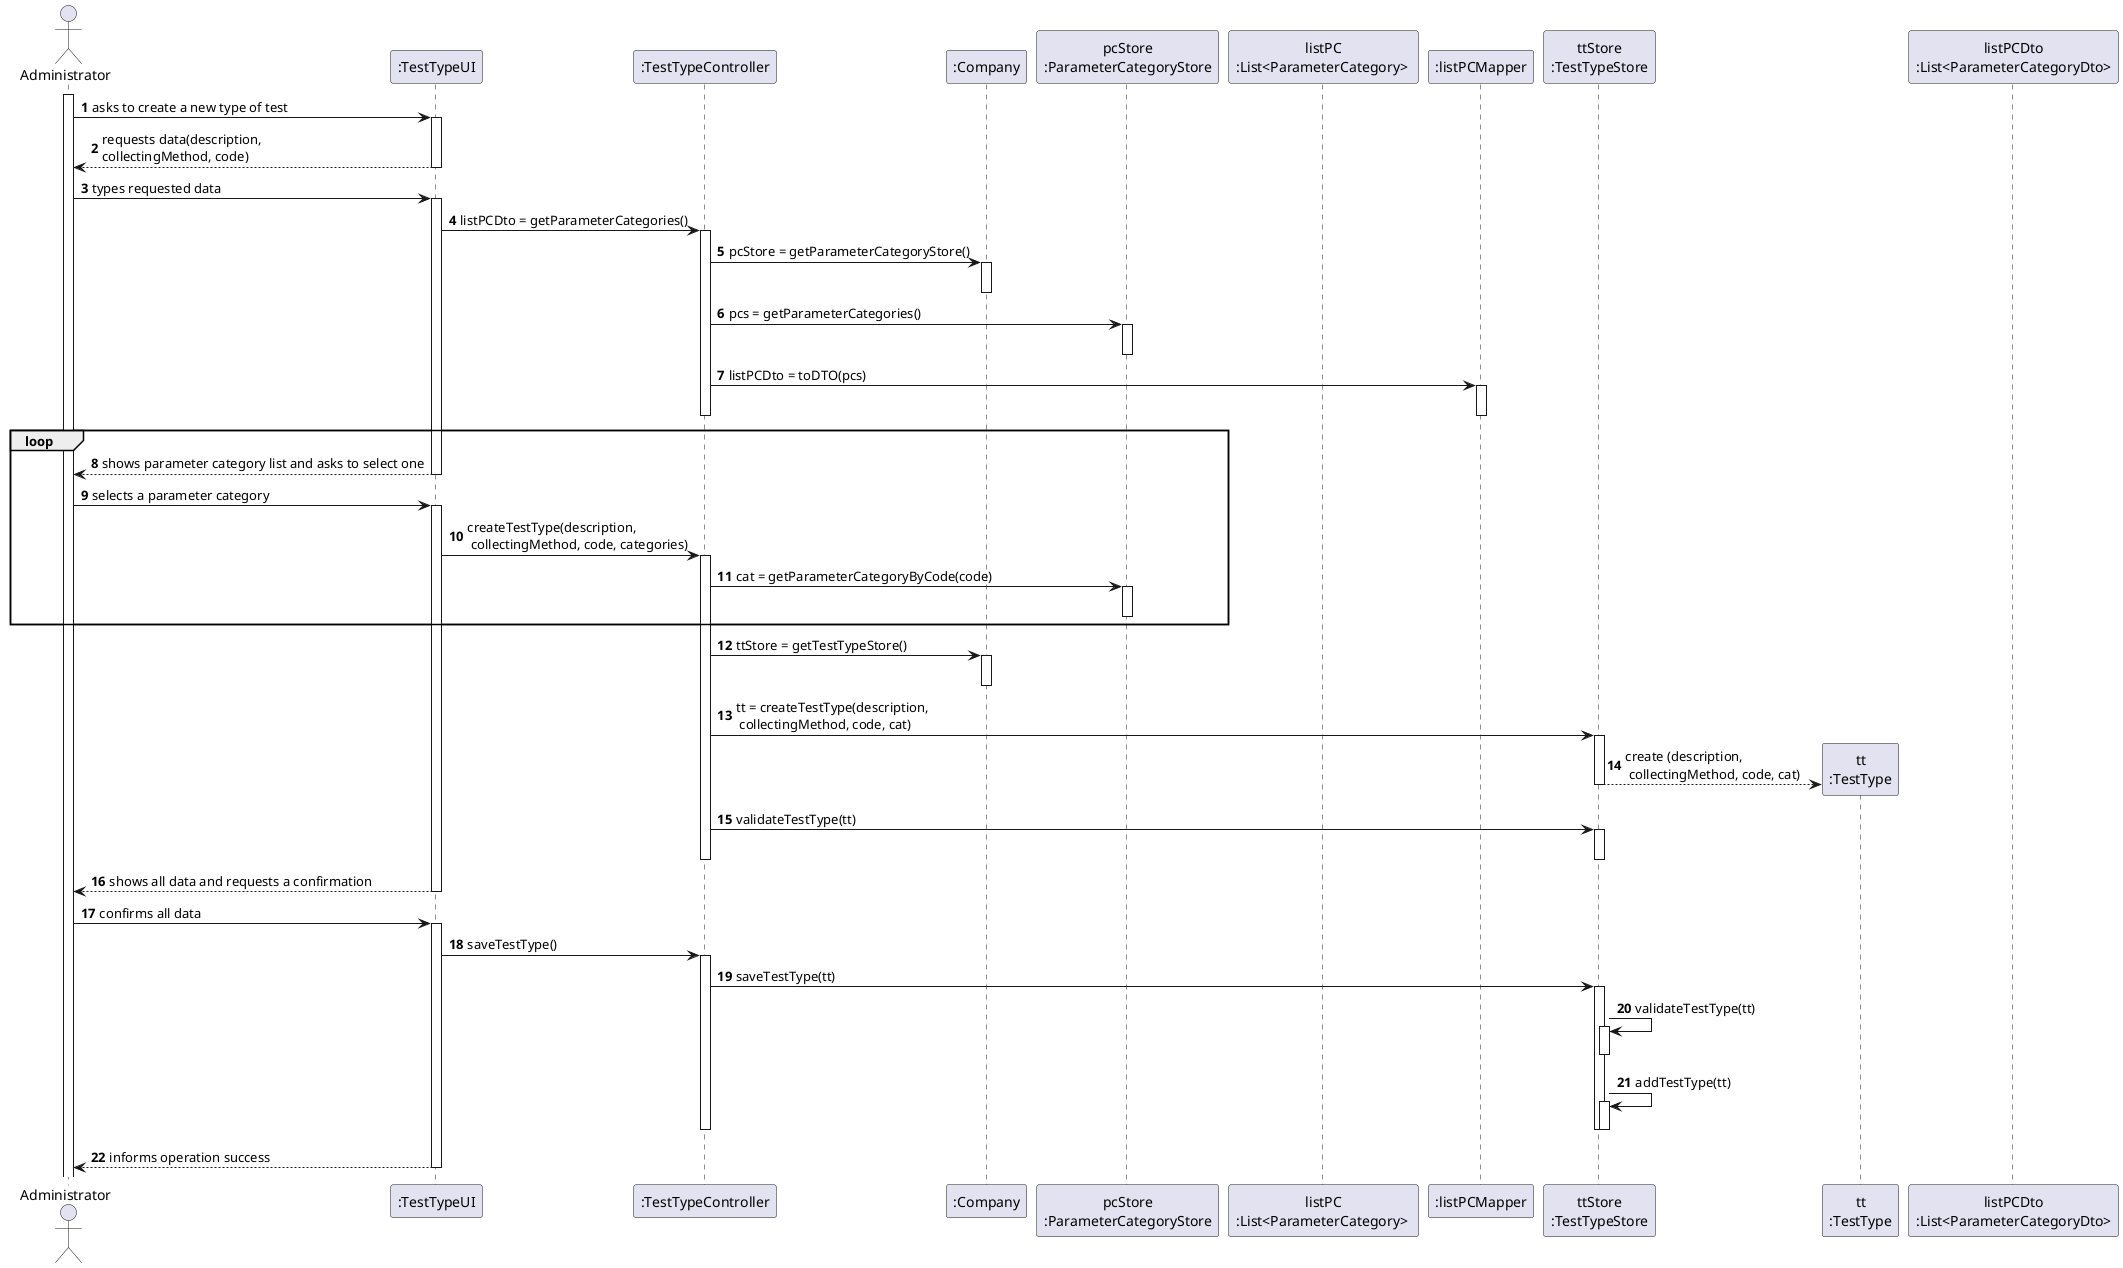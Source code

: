 @startuml
actor Administrator as Adm
participant ":TestTypeUI" as UI
participant ":TestTypeController" as TTC
participant ":Company" as ML
participant "pcStore\n:ParameterCategoryStore" as PCS
participant "listPC\n:List<ParameterCategory> " as LPC
participant ":listPCMapper" as MAP
participant "ttStore\n:TestTypeStore" as TTS
participant "tt\n:TestType" as TT
participant "listPCDto\n:List<ParameterCategoryDto>" as DTO
autonumber


activate Adm
Adm -> UI: asks to create a new type of test
activate UI
UI --> Adm: requests data(description, \ncollectingMethod, code)
deactivate UI


Adm -> UI: types requested data
activate UI
UI->TTC: listPCDto = getParameterCategories()
activate TTC
TTC->ML: pcStore = getParameterCategoryStore()
activate ML
deactivate ML
TTC -> PCS: pcs = getParameterCategories()
activate PCS
deactivate PCS
TTC -> MAP: listPCDto = toDTO(pcs)
activate MAP
deactivate MAP

deactivate TTC
loop
UI --> Adm: shows parameter category list and asks to select one
deactivate UI


Adm -> UI: selects a parameter category
activate UI
UI -> TTC: createTestType(description, \n collectingMethod, code, categories)
activate TTC
TTC -> PCS: cat = getParameterCategoryByCode(code)
activate PCS
deactivate PCS
end
TTC -> ML: ttStore = getTestTypeStore()
activate ML
deactivate ML
TTC -> TTS: tt = createTestType(description, \n collectingMethod, code, cat)
activate TTS
TTS --> TT**: create (description, \n collectingMethod, code, cat)
deactivate TTS
TTC -> TTS: validateTestType(tt)
activate TTS
deactivate TTS
deactivate TTC
UI --> Adm: shows all data and requests a confirmation
deactivate ML
deactivate UI


Adm -> UI: confirms all data
activate UI
UI -> TTC: saveTestType()
activate TTC
TTC -> TTS: saveTestType(tt)
activate TTS
TTS -> TTS: validateTestType(tt)
activate TTS
deactivate TTS
TTS -> TTS: addTestType(tt)
activate TTS
deactivate TTS
deactivate TTC
deactivate TTS
UI --> Adm: informs operation success
deactivate UI


@enduml